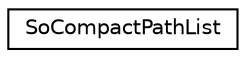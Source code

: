 digraph "Graphical Class Hierarchy"
{
 // LATEX_PDF_SIZE
  edge [fontname="Helvetica",fontsize="10",labelfontname="Helvetica",labelfontsize="10"];
  node [fontname="Helvetica",fontsize="10",shape=record];
  rankdir="LR";
  Node0 [label="SoCompactPathList",height=0.2,width=0.4,color="black", fillcolor="white", style="filled",URL="$classSoCompactPathList.html",tooltip="The SoCompactPathList class is used to optimize SoPathList traversal."];
}
